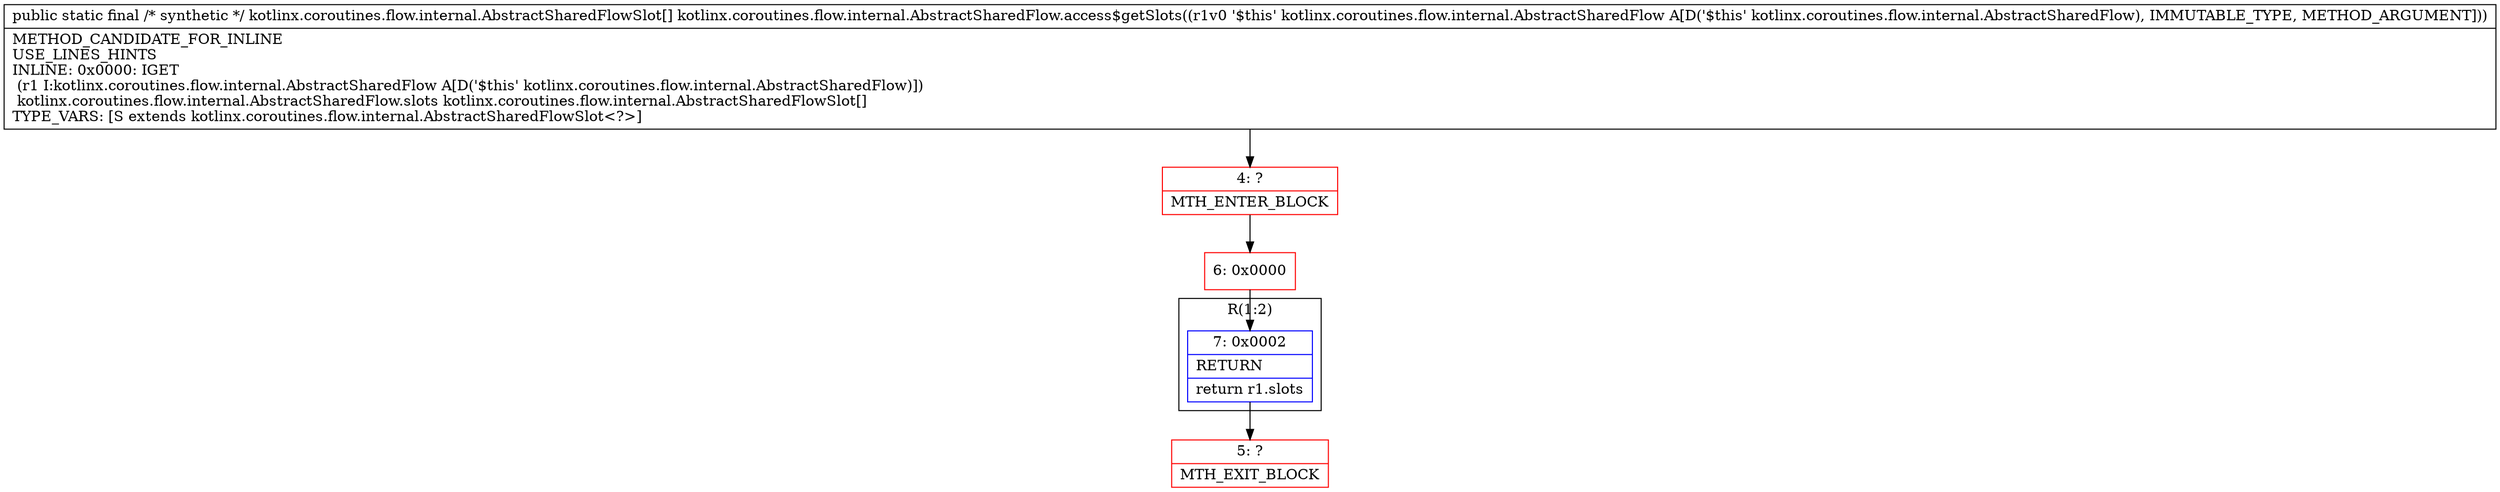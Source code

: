 digraph "CFG forkotlinx.coroutines.flow.internal.AbstractSharedFlow.access$getSlots(Lkotlinx\/coroutines\/flow\/internal\/AbstractSharedFlow;)[Lkotlinx\/coroutines\/flow\/internal\/AbstractSharedFlowSlot;" {
subgraph cluster_Region_1843942638 {
label = "R(1:2)";
node [shape=record,color=blue];
Node_7 [shape=record,label="{7\:\ 0x0002|RETURN\l|return r1.slots\l}"];
}
Node_4 [shape=record,color=red,label="{4\:\ ?|MTH_ENTER_BLOCK\l}"];
Node_6 [shape=record,color=red,label="{6\:\ 0x0000}"];
Node_5 [shape=record,color=red,label="{5\:\ ?|MTH_EXIT_BLOCK\l}"];
MethodNode[shape=record,label="{public static final \/* synthetic *\/ kotlinx.coroutines.flow.internal.AbstractSharedFlowSlot[] kotlinx.coroutines.flow.internal.AbstractSharedFlow.access$getSlots((r1v0 '$this' kotlinx.coroutines.flow.internal.AbstractSharedFlow A[D('$this' kotlinx.coroutines.flow.internal.AbstractSharedFlow), IMMUTABLE_TYPE, METHOD_ARGUMENT]))  | METHOD_CANDIDATE_FOR_INLINE\lUSE_LINES_HINTS\lINLINE: 0x0000: IGET  \l  (r1 I:kotlinx.coroutines.flow.internal.AbstractSharedFlow A[D('$this' kotlinx.coroutines.flow.internal.AbstractSharedFlow)])\l kotlinx.coroutines.flow.internal.AbstractSharedFlow.slots kotlinx.coroutines.flow.internal.AbstractSharedFlowSlot[]\lTYPE_VARS: [S extends kotlinx.coroutines.flow.internal.AbstractSharedFlowSlot\<?\>]\l}"];
MethodNode -> Node_4;Node_7 -> Node_5;
Node_4 -> Node_6;
Node_6 -> Node_7;
}

